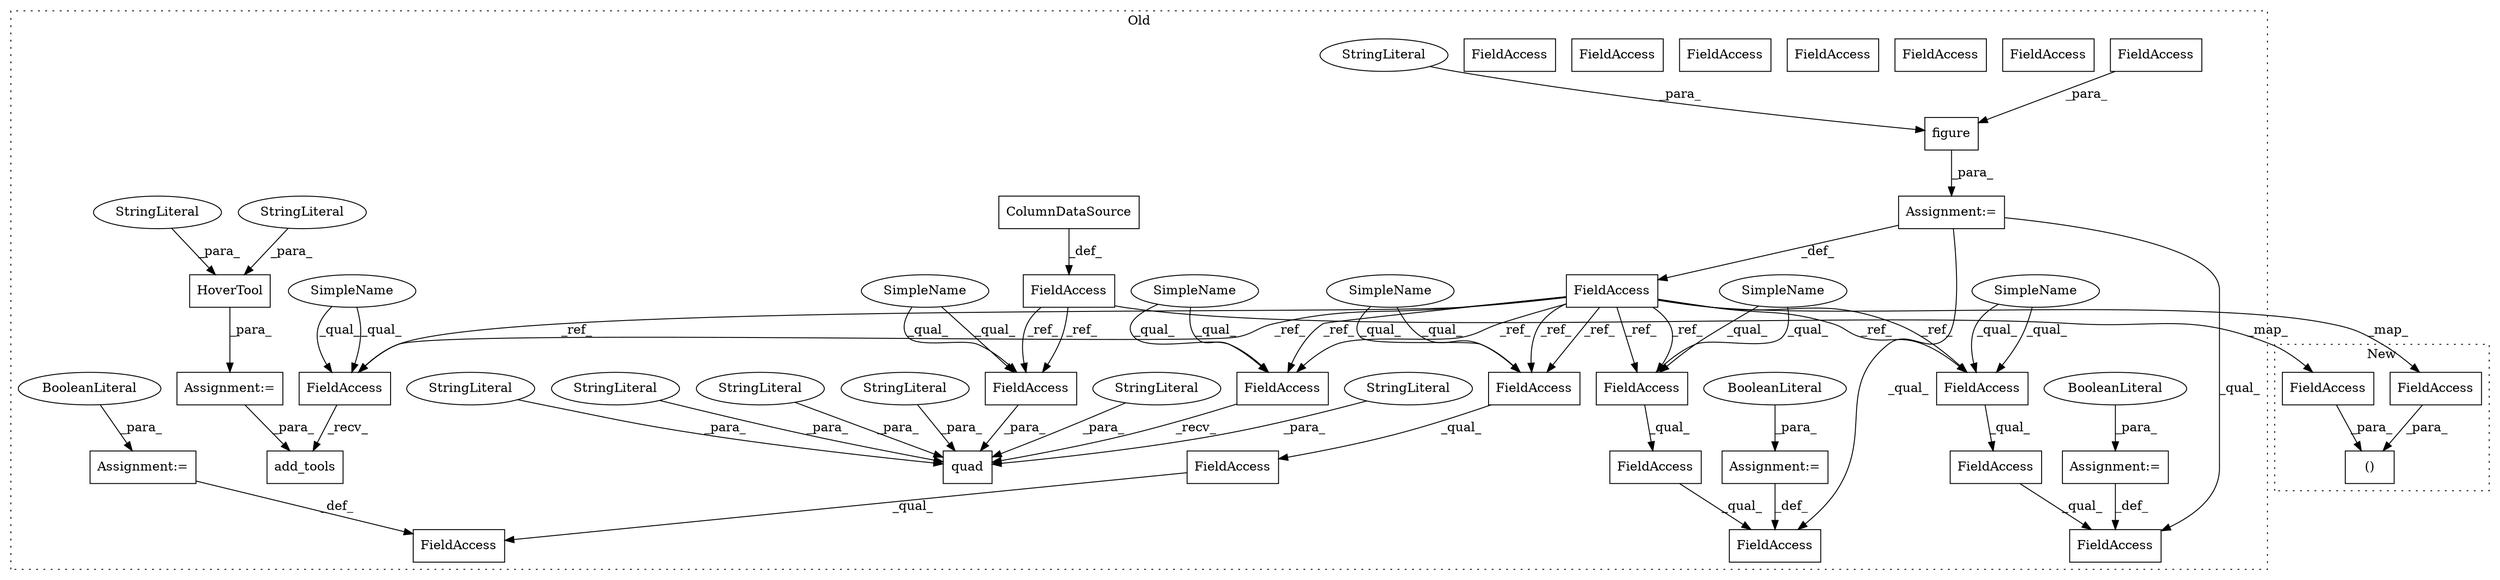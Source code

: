 digraph G {
subgraph cluster0 {
1 [label="add_tools" a="32" s="16589,16604" l="10,1" shape="box"];
3 [label="Assignment:=" a="7" s="14872" l="1" shape="box"];
4 [label="figure" a="32" s="14873,14896" l="7,1" shape="box"];
5 [label="quad" a="32" s="14923,14985" l="5,1" shape="box"];
6 [label="FieldAccess" a="22" s="14890" l="6" shape="box"];
7 [label="FieldAccess" a="22" s="14974" l="11" shape="box"];
8 [label="FieldAccess" a="22" s="16697" l="22" shape="box"];
9 [label="FieldAccess" a="22" s="14905" l="17" shape="box"];
10 [label="FieldAccess" a="22" s="16697" l="30" shape="box"];
11 [label="FieldAccess" a="22" s="16697" l="17" shape="box"];
12 [label="FieldAccess" a="22" s="16611" l="23" shape="box"];
13 [label="FieldAccess" a="22" s="16611" l="17" shape="box"];
14 [label="FieldAccess" a="22" s="16654" l="31" shape="box"];
15 [label="FieldAccess" a="22" s="16571" l="17" shape="box"];
16 [label="FieldAccess" a="22" s="16654" l="23" shape="box"];
17 [label="FieldAccess" a="22" s="16611" l="31" shape="box"];
18 [label="FieldAccess" a="22" s="16654" l="17" shape="box"];
19 [label="HoverTool" a="32" s="15057,16564" l="10,1" shape="box"];
20 [label="Assignment:=" a="7" s="16642" l="1" shape="box"];
21 [label="BooleanLiteral" a="9" s="16643" l="5" shape="ellipse"];
22 [label="Assignment:=" a="7" s="15056" l="1" shape="box"];
23 [label="StringLiteral" a="45" s="14928" l="6" shape="ellipse"];
24 [label="StringLiteral" a="45" s="14880" l="5" shape="ellipse"];
25 [label="Assignment:=" a="7" s="16727" l="1" shape="box"];
26 [label="BooleanLiteral" a="9" s="16728" l="5" shape="ellipse"];
27 [label="Assignment:=" a="7" s="16685" l="1" shape="box"];
28 [label="BooleanLiteral" a="9" s="16686" l="5" shape="ellipse"];
29 [label="StringLiteral" a="45" s="14943" l="5" shape="ellipse"];
30 [label="StringLiteral" a="45" s="15082" l="1482" shape="ellipse"];
31 [label="StringLiteral" a="45" s="15067" l="14" shape="ellipse"];
32 [label="StringLiteral" a="45" s="14966" l="7" shape="ellipse"];
33 [label="StringLiteral" a="45" s="14935" l="7" shape="ellipse"];
34 [label="StringLiteral" a="45" s="14949" l="8" shape="ellipse"];
35 [label="StringLiteral" a="45" s="14958" l="7" shape="ellipse"];
36 [label="ColumnDataSource" a="32" s="13693,13714" l="17,1" shape="box"];
37 [label="FieldAccess" a="22" s="13681" l="11" shape="box"];
39 [label="FieldAccess" a="22" s="14855" l="17" shape="box"];
41 [label="SimpleName" a="42" s="16611" l="4" shape="ellipse"];
42 [label="SimpleName" a="42" s="16697" l="4" shape="ellipse"];
43 [label="SimpleName" a="42" s="14974" l="4" shape="ellipse"];
44 [label="SimpleName" a="42" s="16571" l="4" shape="ellipse"];
45 [label="SimpleName" a="42" s="16654" l="4" shape="ellipse"];
46 [label="SimpleName" a="42" s="14905" l="4" shape="ellipse"];
47 [label="FieldAccess" a="22" s="14974" l="11" shape="box"];
48 [label="FieldAccess" a="22" s="16654" l="17" shape="box"];
49 [label="FieldAccess" a="22" s="16611" l="17" shape="box"];
50 [label="FieldAccess" a="22" s="16571" l="17" shape="box"];
51 [label="FieldAccess" a="22" s="14905" l="17" shape="box"];
52 [label="FieldAccess" a="22" s="16697" l="17" shape="box"];
label = "Old";
style="dotted";
}
subgraph cluster1 {
2 [label="()" a="106" s="11899" l="41" shape="box"];
38 [label="FieldAccess" a="22" s="11929" l="11" shape="box"];
40 [label="FieldAccess" a="22" s="11899" l="17" shape="box"];
label = "New";
style="dotted";
}
3 -> 10 [label="_qual_"];
3 -> 17 [label="_qual_"];
3 -> 39 [label="_def_"];
4 -> 3 [label="_para_"];
6 -> 4 [label="_para_"];
8 -> 10 [label="_qual_"];
12 -> 17 [label="_qual_"];
16 -> 14 [label="_qual_"];
19 -> 22 [label="_para_"];
20 -> 17 [label="_def_"];
21 -> 20 [label="_para_"];
22 -> 1 [label="_para_"];
23 -> 5 [label="_para_"];
24 -> 4 [label="_para_"];
25 -> 10 [label="_def_"];
26 -> 25 [label="_para_"];
27 -> 14 [label="_def_"];
28 -> 27 [label="_para_"];
29 -> 5 [label="_para_"];
30 -> 19 [label="_para_"];
31 -> 19 [label="_para_"];
32 -> 5 [label="_para_"];
33 -> 5 [label="_para_"];
34 -> 5 [label="_para_"];
35 -> 5 [label="_para_"];
36 -> 37 [label="_def_"];
37 -> 47 [label="_ref_"];
37 -> 38 [label="_map_"];
37 -> 47 [label="_ref_"];
38 -> 2 [label="_para_"];
39 -> 50 [label="_ref_"];
39 -> 52 [label="_ref_"];
39 -> 50 [label="_ref_"];
39 -> 52 [label="_ref_"];
39 -> 51 [label="_ref_"];
39 -> 48 [label="_ref_"];
39 -> 51 [label="_ref_"];
39 -> 49 [label="_ref_"];
39 -> 40 [label="_map_"];
39 -> 48 [label="_ref_"];
39 -> 49 [label="_ref_"];
40 -> 2 [label="_para_"];
41 -> 49 [label="_qual_"];
41 -> 49 [label="_qual_"];
42 -> 52 [label="_qual_"];
42 -> 52 [label="_qual_"];
43 -> 47 [label="_qual_"];
43 -> 47 [label="_qual_"];
44 -> 50 [label="_qual_"];
44 -> 50 [label="_qual_"];
45 -> 48 [label="_qual_"];
45 -> 48 [label="_qual_"];
46 -> 51 [label="_qual_"];
46 -> 51 [label="_qual_"];
47 -> 5 [label="_para_"];
48 -> 16 [label="_qual_"];
49 -> 12 [label="_qual_"];
50 -> 1 [label="_recv_"];
51 -> 5 [label="_recv_"];
52 -> 8 [label="_qual_"];
}